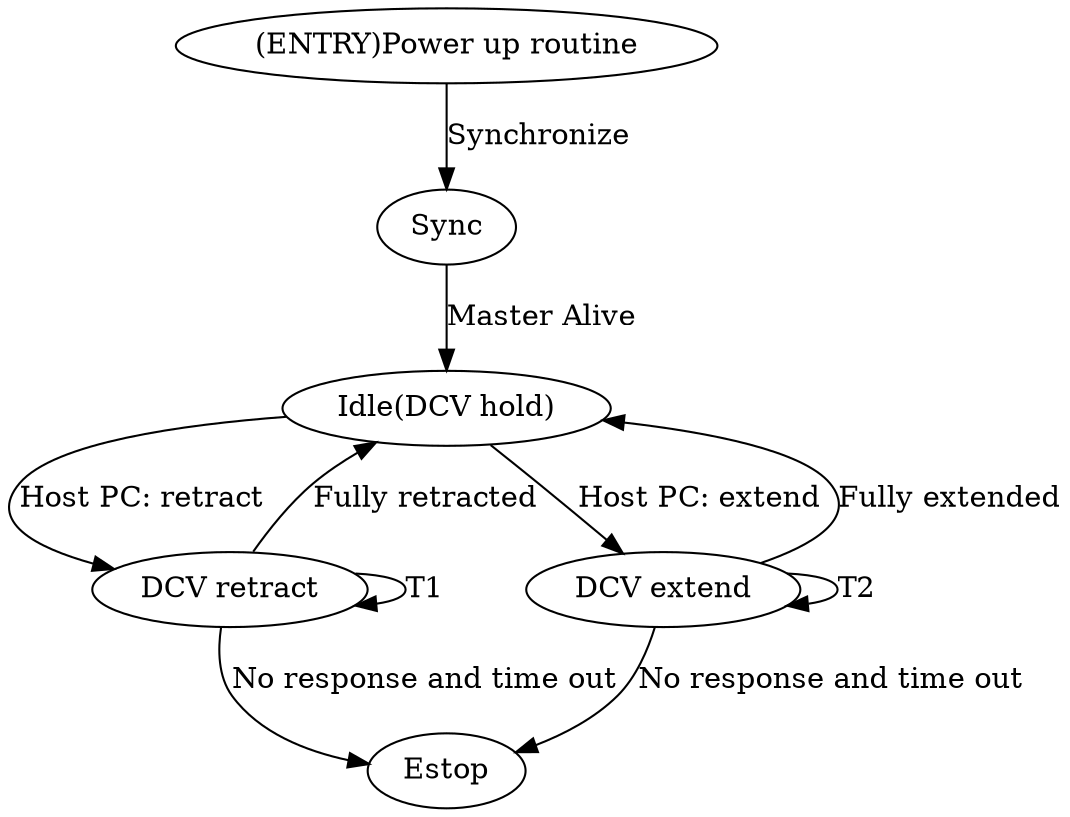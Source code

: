digraph {
    // 12/4 4 way
    S01 [label="(ENTRY)Power up routine"];
    S02 [label="Sync"];
    S03 [label="Idle(DCV hold)"]; 
    S04 [label="DCV retract"];
    S05 [label="DCV extend"];
// not sure should it be depressurized or not 
    S06 [label="Estop"];

    S01 -> S02 [label="Synchronize"];
    S02 -> S03 [label="Master Alive"];
// open all valves, start retract
    S03 -> S04 [label="Host PC: retract"];
// retracting 
    S04 -> S04 [label="T1" ]
//  fully retract
    S04 -> S03 [label="Fully retracted"]
//  extend start
    S03 -> S05 [label="Host PC: extend"];
// extending 
    S05 -> S05 [label="T2" ]
// fully extend 
    S05 -> S03 [label="Fully extended"]
// no response between valves and mc 
    S04 -> S06 [label="No response and time out"]   
    S05 -> S06 [label="No response and time out"]  
}
